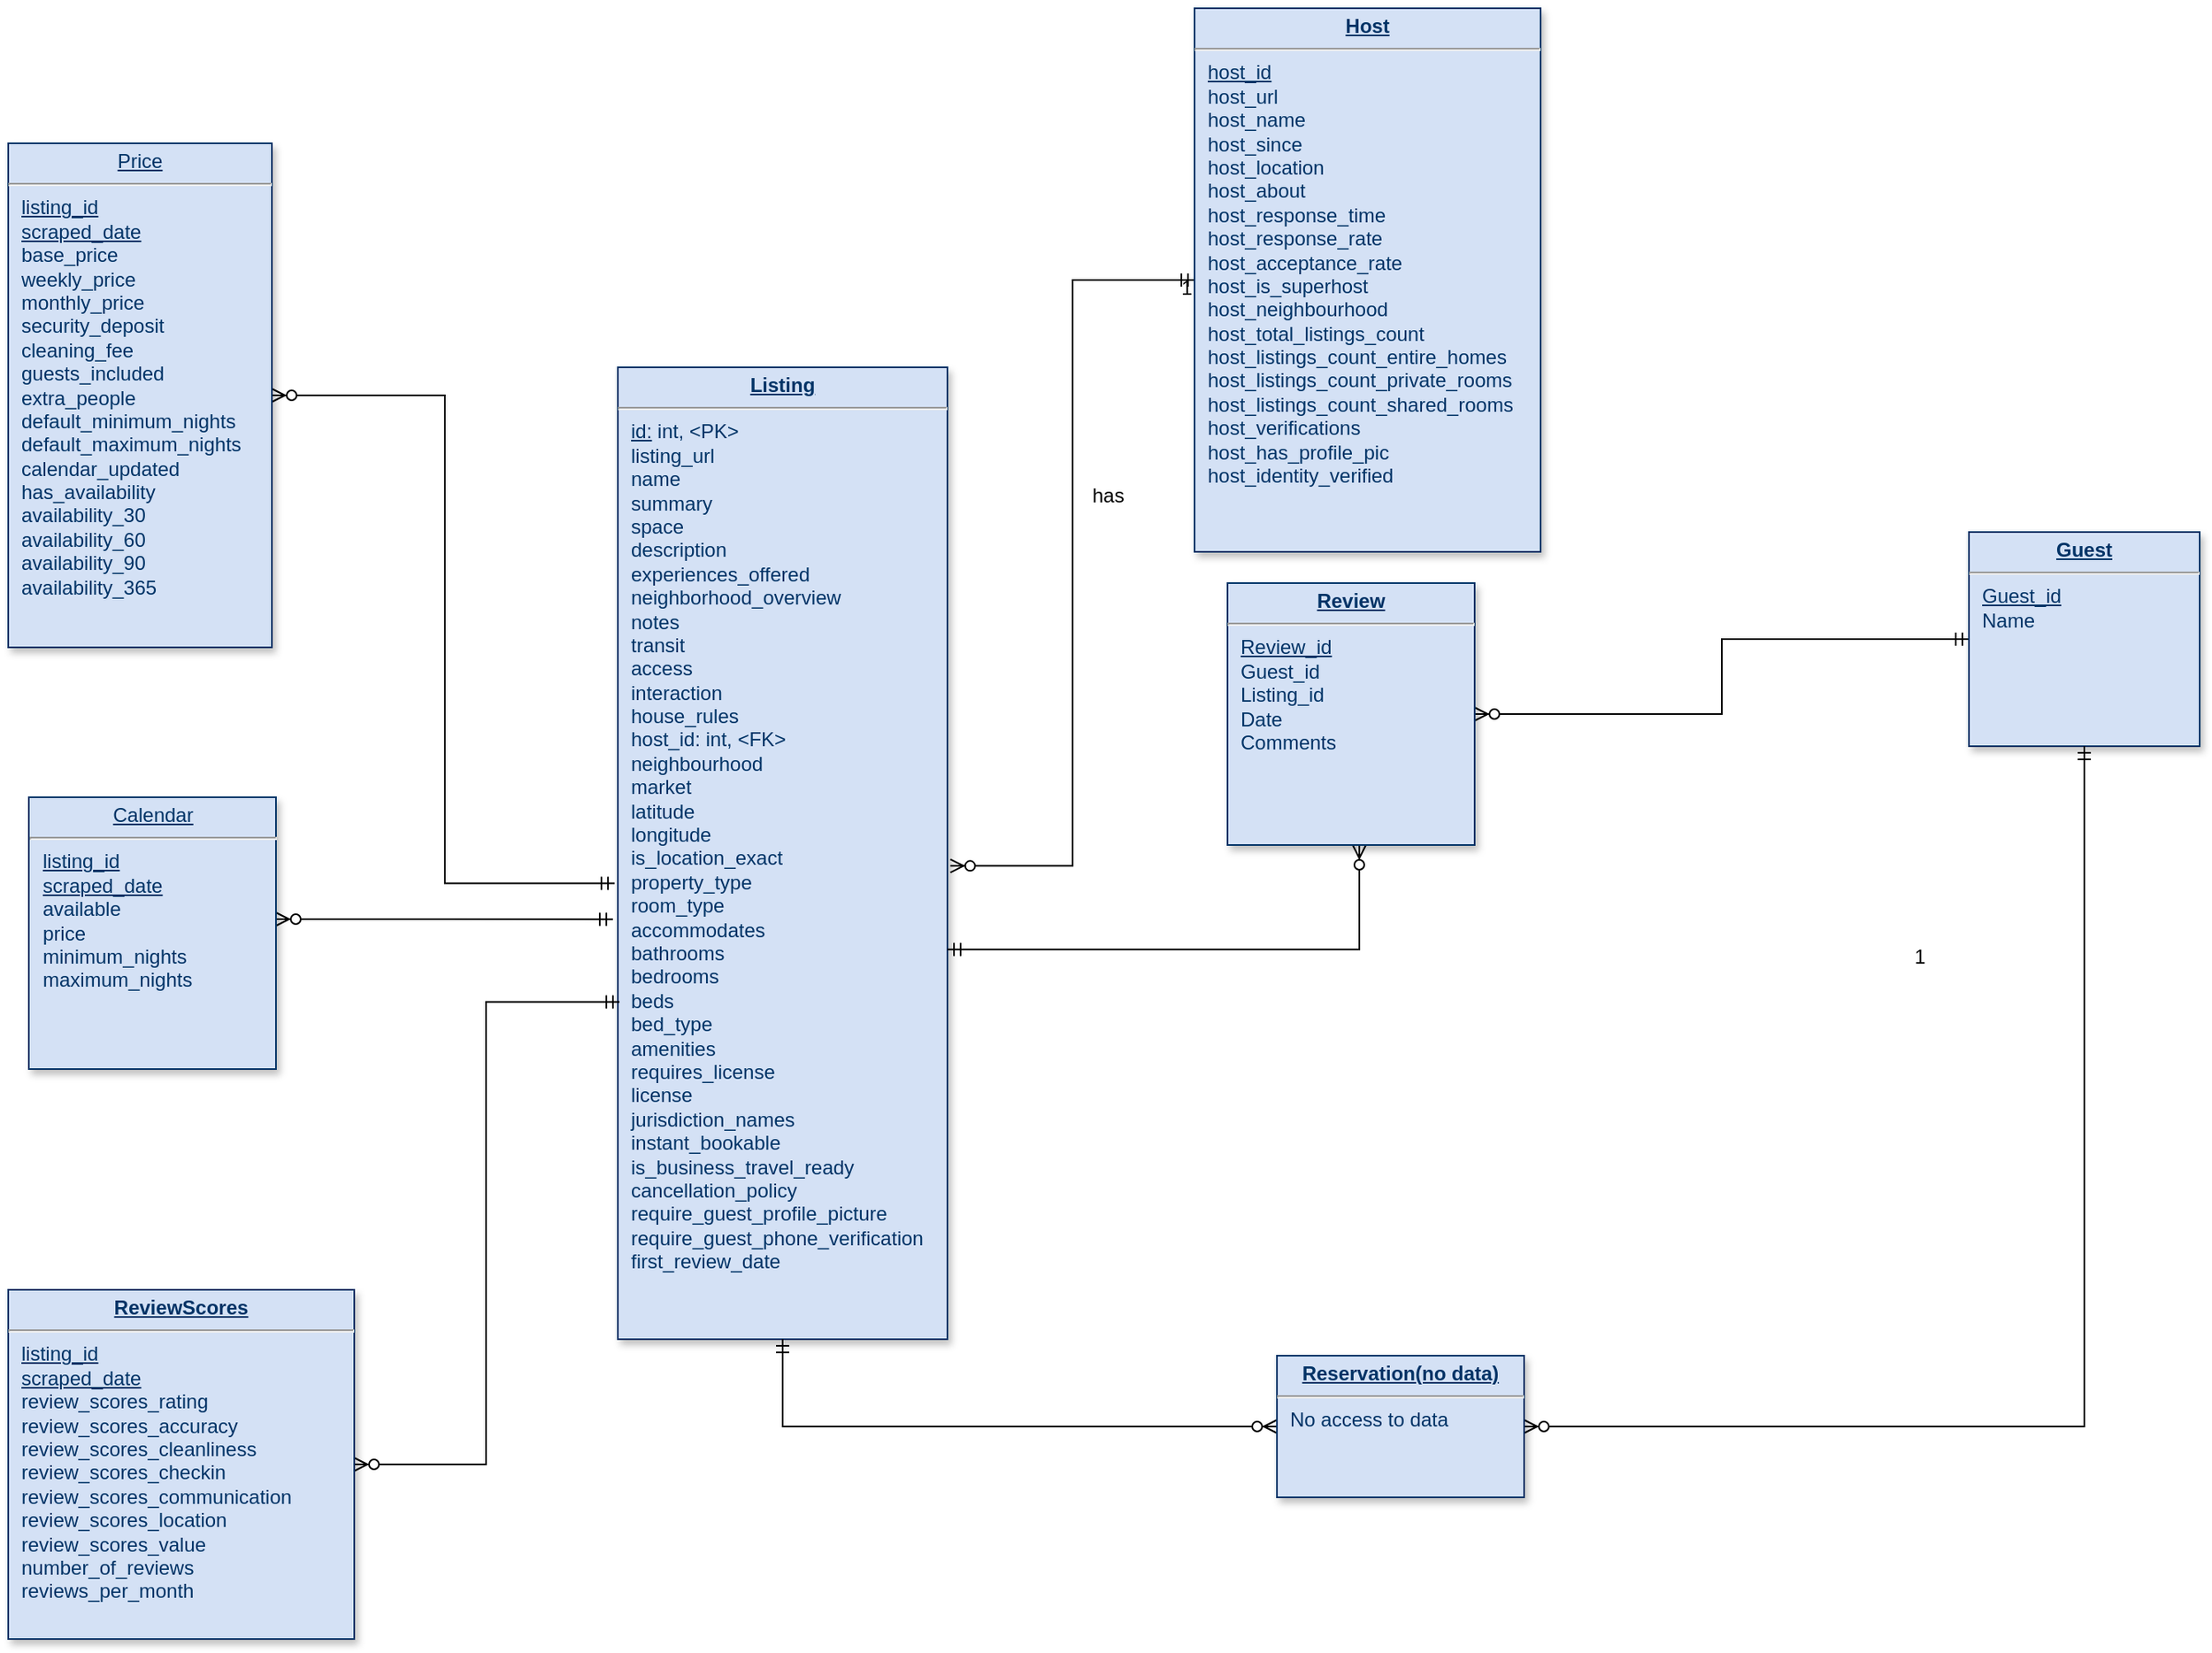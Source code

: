 <mxfile pages="1" version="11.2.3" type="github"><diagram name="Page-1" id="efa7a0a1-bf9b-a30e-e6df-94a7791c09e9"><mxGraphModel dx="1694" dy="452" grid="1" gridSize="10" guides="1" tooltips="1" connect="1" arrows="1" fold="1" page="1" pageScale="1" pageWidth="826" pageHeight="1169" background="#ffffff" math="0" shadow="0"><root><mxCell id="0"/><mxCell id="1" parent="0"/><mxCell id="lqqPhRJmZ2Nz2HQKzQpE-115" style="rounded=0;orthogonalLoop=1;jettySize=auto;html=1;entryX=1.009;entryY=0.513;entryDx=0;entryDy=0;entryPerimeter=0;edgeStyle=elbowEdgeStyle;startArrow=ERmandOne;startFill=0;endArrow=ERzeroToMany;endFill=1;" parent="1" source="19" target="25" edge="1"><mxGeometry relative="1" as="geometry"/></mxCell><mxCell id="19" value="&lt;p style=&quot;margin: 0px ; margin-top: 4px ; text-align: center ; text-decoration: underline&quot;&gt;&lt;strong&gt;Host&lt;/strong&gt;&lt;/p&gt;&lt;hr&gt;&lt;p style=&quot;margin: 0px ; margin-left: 8px&quot;&gt;&lt;u&gt;host_id&lt;/u&gt;&lt;/p&gt;&lt;p style=&quot;margin: 0px ; margin-left: 8px&quot;&gt;&lt;u&gt;&lt;/u&gt;&lt;/p&gt;&lt;p style=&quot;margin: 0px ; margin-left: 8px&quot;&gt;host_url&lt;/p&gt;&lt;p style=&quot;margin: 0px ; margin-left: 8px&quot;&gt;host_name&lt;/p&gt;&lt;p style=&quot;margin: 0px ; margin-left: 8px&quot;&gt;host_since&lt;/p&gt;&lt;p style=&quot;margin: 0px ; margin-left: 8px&quot;&gt;host_location&lt;/p&gt;&lt;p style=&quot;margin: 0px ; margin-left: 8px&quot;&gt;host_about&lt;/p&gt;&lt;p style=&quot;margin: 0px ; margin-left: 8px&quot;&gt;host_response_time&lt;/p&gt;&lt;p style=&quot;margin: 0px ; margin-left: 8px&quot;&gt;host_response_rate&lt;/p&gt;&lt;p style=&quot;margin: 0px ; margin-left: 8px&quot;&gt;host_acceptance_rate&lt;/p&gt;&lt;p style=&quot;margin: 0px ; margin-left: 8px&quot;&gt;host_is_superhost&lt;/p&gt;&lt;p style=&quot;margin: 0px ; margin-left: 8px&quot;&gt;host_neighbourhood&lt;/p&gt;&lt;p style=&quot;margin: 0px ; margin-left: 8px&quot;&gt;host_total_listings_count&lt;/p&gt;&lt;p style=&quot;margin: 0px ; margin-left: 8px&quot;&gt;host_listings_count_entire_homes&lt;/p&gt;&lt;p style=&quot;margin: 0px ; margin-left: 8px&quot;&gt;host_listings_count_private_rooms&lt;/p&gt;&lt;p style=&quot;margin: 0px ; margin-left: 8px&quot;&gt;host_listings_count_shared_rooms&lt;/p&gt;&lt;p style=&quot;margin: 0px ; margin-left: 8px&quot;&gt;host_verifications&lt;/p&gt;&lt;p style=&quot;margin: 0px ; margin-left: 8px&quot;&gt;host_has_profile_pic&lt;/p&gt;&lt;p style=&quot;margin: 0px ; margin-left: 8px&quot;&gt;host_identity_verified&lt;/p&gt;&lt;p style=&quot;margin: 0px ; margin-left: 8px&quot;&gt;&lt;br&gt;&lt;/p&gt;&lt;p style=&quot;margin: 0px ; margin-left: 8px&quot;&gt;&lt;br&gt;&lt;/p&gt;&lt;p style=&quot;margin: 0px ; margin-left: 8px&quot;&gt;&lt;br&gt;&lt;/p&gt;&lt;p style=&quot;margin: 0px ; margin-left: 8px&quot;&gt;&lt;br&gt;&lt;/p&gt;&lt;p style=&quot;margin: 0px ; margin-left: 8px&quot;&gt;&lt;br&gt;&lt;/p&gt;&lt;div&gt;&lt;br&gt;&lt;/div&gt;&lt;div&gt;&lt;br&gt;&lt;/div&gt;" style="verticalAlign=top;align=left;overflow=fill;fontSize=12;fontFamily=Helvetica;html=1;strokeColor=#003366;shadow=1;fillColor=#D4E1F5;fontColor=#003366" parent="1" vertex="1"><mxGeometry x="320" y="22" width="210" height="330" as="geometry"/></mxCell><mxCell id="25" value="&lt;p style=&quot;margin: 0px ; margin-top: 4px ; text-align: center ; text-decoration: underline&quot;&gt;&lt;strong&gt;Listing&lt;/strong&gt;&lt;/p&gt;&lt;hr&gt;&lt;p style=&quot;margin: 0px ; margin-left: 8px&quot;&gt;&lt;u&gt;id:&lt;/u&gt; int, &amp;lt;PK&amp;gt;&lt;/p&gt;&lt;p style=&quot;margin: 0px ; margin-left: 8px&quot;&gt;listing_url&lt;br&gt;&lt;/p&gt;&lt;p style=&quot;margin: 0px ; margin-left: 8px&quot;&gt;&lt;span&gt;name&lt;/span&gt;&lt;br&gt;&lt;/p&gt;&lt;p style=&quot;margin: 0px ; margin-left: 8px&quot;&gt;&lt;span&gt;summary&lt;/span&gt;&lt;/p&gt;&lt;p style=&quot;margin: 0px ; margin-left: 8px&quot;&gt;&lt;span&gt;&lt;/span&gt;&lt;/p&gt;&lt;p style=&quot;margin: 0px ; margin-left: 8px&quot;&gt;space&lt;/p&gt;&lt;p style=&quot;margin: 0px ; margin-left: 8px&quot;&gt;description&lt;/p&gt;&lt;p style=&quot;margin: 0px ; margin-left: 8px&quot;&gt;experiences_offered&lt;/p&gt;&lt;p style=&quot;margin: 0px ; margin-left: 8px&quot;&gt;neighborhood_overview&lt;/p&gt;&lt;p style=&quot;margin: 0px ; margin-left: 8px&quot;&gt;notes&lt;/p&gt;&lt;p style=&quot;margin: 0px ; margin-left: 8px&quot;&gt;transit&lt;/p&gt;&lt;p style=&quot;margin: 0px ; margin-left: 8px&quot;&gt;access&lt;/p&gt;&lt;p style=&quot;margin: 0px ; margin-left: 8px&quot;&gt;interaction&lt;/p&gt;&lt;p style=&quot;margin: 0px ; margin-left: 8px&quot;&gt;house_rules&lt;/p&gt;&lt;p style=&quot;margin: 0px ; margin-left: 8px&quot;&gt;host_id: int, &amp;lt;FK&amp;gt;&lt;/p&gt;&lt;p style=&quot;margin: 0px ; margin-left: 8px&quot;&gt;neighbourhood&lt;/p&gt;&lt;p style=&quot;margin: 0px ; margin-left: 8px&quot;&gt;market&lt;/p&gt;&lt;p style=&quot;margin: 0px ; margin-left: 8px&quot;&gt;latitude&lt;/p&gt;&lt;p style=&quot;margin: 0px ; margin-left: 8px&quot;&gt;longitude&lt;/p&gt;&lt;p style=&quot;margin: 0px ; margin-left: 8px&quot;&gt;is_location_exact&lt;/p&gt;&lt;p style=&quot;margin: 0px ; margin-left: 8px&quot;&gt;property_type&lt;/p&gt;&lt;p style=&quot;margin: 0px ; margin-left: 8px&quot;&gt;room_type&lt;/p&gt;&lt;p style=&quot;margin: 0px ; margin-left: 8px&quot;&gt;accommodates&lt;/p&gt;&lt;p style=&quot;margin: 0px ; margin-left: 8px&quot;&gt;bathrooms&lt;/p&gt;&lt;p style=&quot;margin: 0px ; margin-left: 8px&quot;&gt;bedrooms&lt;/p&gt;&lt;p style=&quot;margin: 0px ; margin-left: 8px&quot;&gt;beds&lt;/p&gt;&lt;p style=&quot;margin: 0px ; margin-left: 8px&quot;&gt;bed_type&lt;/p&gt;&lt;p style=&quot;margin: 0px ; margin-left: 8px&quot;&gt;amenities&lt;/p&gt;&lt;p style=&quot;margin: 0px ; margin-left: 8px&quot;&gt;requires_license&lt;/p&gt;&lt;p style=&quot;margin: 0px ; margin-left: 8px&quot;&gt;license&lt;/p&gt;&lt;p style=&quot;margin: 0px ; margin-left: 8px&quot;&gt;jurisdiction_names&lt;/p&gt;&lt;p style=&quot;margin: 0px ; margin-left: 8px&quot;&gt;instant_bookable&lt;br&gt;&lt;/p&gt;&lt;p style=&quot;margin: 0px ; margin-left: 8px&quot;&gt;is_business_travel_ready&lt;/p&gt;&lt;p style=&quot;margin: 0px ; margin-left: 8px&quot;&gt;cancellation_policy&lt;/p&gt;&lt;p style=&quot;margin: 0px ; margin-left: 8px&quot;&gt;require_guest_profile_picture&lt;/p&gt;&lt;p style=&quot;margin: 0px ; margin-left: 8px&quot;&gt;require_guest_phone_verification&lt;/p&gt;&lt;p style=&quot;margin: 0px ; margin-left: 8px&quot;&gt;first_review_date&lt;br&gt;&lt;/p&gt;&lt;div&gt;&lt;br&gt;&lt;/div&gt;&lt;div&gt;&lt;br&gt;&lt;/div&gt;&lt;div&gt;&lt;br&gt;&lt;/div&gt;&lt;div&gt;&lt;br&gt;&lt;/div&gt;&lt;p style=&quot;margin: 0px ; margin-left: 8px&quot;&gt;&lt;br&gt;&lt;/p&gt;&lt;div&gt;&lt;br&gt;&lt;/div&gt;&lt;p style=&quot;margin: 0px ; margin-left: 8px&quot;&gt;&lt;br&gt;&lt;/p&gt;&lt;div&gt;&lt;br&gt;&lt;/div&gt;&lt;div&gt;&lt;br&gt;&lt;/div&gt;&lt;div&gt;&lt;br&gt;&lt;/div&gt;&lt;div&gt;&lt;br&gt;&lt;/div&gt;&lt;div&gt;&lt;br&gt;&lt;/div&gt;&lt;div&gt;&lt;br&gt;&lt;/div&gt;&lt;div&gt;&lt;br&gt;&lt;/div&gt;&lt;div&gt;&lt;br&gt;&lt;/div&gt;&lt;div&gt;&lt;br&gt;&lt;/div&gt;&lt;div&gt;&lt;br&gt;&lt;/div&gt;&lt;p style=&quot;margin: 0px ; margin-left: 8px&quot;&gt;&lt;br&gt;&lt;/p&gt;&lt;div&gt;&lt;br&gt;&lt;/div&gt;&lt;div&gt;&lt;br&gt;&lt;/div&gt;&lt;div&gt;&lt;br&gt;&lt;/div&gt;&lt;div&gt;&lt;br&gt;&lt;/div&gt;&lt;div&gt;&lt;br&gt;&lt;/div&gt;&lt;div&gt;&lt;br&gt;&lt;/div&gt;&lt;div&gt;&lt;br&gt;&lt;/div&gt;&lt;div&gt;&lt;br&gt;&lt;/div&gt;&lt;div&gt;&lt;br&gt;&lt;/div&gt;&lt;div&gt;&lt;br&gt;&lt;/div&gt;&lt;div&gt;&lt;br&gt;&lt;/div&gt;&lt;div&gt;&lt;br&gt;&lt;/div&gt;&lt;p style=&quot;margin: 0px ; margin-left: 8px&quot;&gt;&lt;br&gt;&lt;/p&gt;&lt;p style=&quot;margin: 0px ; margin-left: 8px&quot;&gt;&lt;br&gt;&lt;/p&gt;&lt;p style=&quot;margin: 0px ; margin-left: 8px&quot;&gt;&lt;br&gt;&lt;/p&gt;&lt;p style=&quot;margin: 0px ; margin-left: 8px&quot;&gt;&lt;br&gt;&lt;/p&gt;&lt;p style=&quot;margin: 0px ; margin-left: 8px&quot;&gt;&lt;br&gt;&lt;/p&gt;&lt;p style=&quot;margin: 0px ; margin-left: 8px&quot;&gt;&lt;br&gt;&lt;/p&gt;&lt;div&gt;&lt;br&gt;&lt;/div&gt;&lt;div&gt;&lt;br&gt;&lt;/div&gt;&lt;p style=&quot;margin: 0px ; margin-left: 8px&quot;&gt;&lt;br&gt;&lt;/p&gt;&lt;p style=&quot;margin: 0px ; margin-left: 8px&quot;&gt;&lt;br&gt;&lt;/p&gt;&lt;p style=&quot;margin: 0px ; margin-left: 8px&quot;&gt;&lt;br&gt;&lt;/p&gt;&lt;div&gt;&lt;br&gt;&lt;/div&gt;&lt;p style=&quot;margin: 0px ; margin-left: 8px&quot;&gt;&lt;br&gt;&lt;/p&gt;&lt;p style=&quot;margin: 0px ; margin-left: 8px&quot;&gt;&lt;br&gt;&lt;/p&gt;&lt;div&gt;&lt;br&gt;&lt;/div&gt;&lt;div&gt;&lt;br&gt;&lt;/div&gt;&lt;p style=&quot;margin: 0px ; margin-left: 8px&quot;&gt;&lt;br&gt;&lt;/p&gt;&lt;div&gt;&lt;br&gt;&lt;/div&gt;&lt;p style=&quot;margin: 0px ; margin-left: 8px&quot;&gt;&lt;br&gt;&lt;/p&gt;&lt;div&gt;&lt;br&gt;&lt;/div&gt;&lt;div&gt;&lt;br&gt;&lt;/div&gt;&lt;div&gt;&lt;br&gt;&lt;/div&gt;&lt;p style=&quot;margin: 0px ; margin-left: 8px&quot;&gt;&lt;br&gt;&lt;/p&gt;&lt;div&gt;&lt;br&gt;&lt;/div&gt;&lt;div&gt;&lt;span&gt;&lt;br&gt;&lt;/span&gt;&lt;/div&gt;&lt;p style=&quot;margin: 0px ; margin-left: 8px&quot;&gt;&lt;br&gt;&lt;/p&gt;&lt;div&gt;&lt;br&gt;&lt;/div&gt;&lt;p style=&quot;margin: 0px ; margin-left: 8px&quot;&gt;&lt;br&gt;&lt;/p&gt;" style="verticalAlign=top;align=left;overflow=fill;fontSize=12;fontFamily=Helvetica;html=1;strokeColor=#003366;shadow=1;fillColor=#D4E1F5;fontColor=#003366" parent="1" vertex="1"><mxGeometry x="-30" y="240" width="200" height="590" as="geometry"/></mxCell><mxCell id="lqqPhRJmZ2Nz2HQKzQpE-125" style="edgeStyle=elbowEdgeStyle;rounded=0;orthogonalLoop=1;jettySize=auto;html=1;entryX=1;entryY=0.5;entryDx=0;entryDy=0;startArrow=ERmandOne;startFill=0;endArrow=ERzeroToMany;endFill=1;" parent="1" source="35" target="lqqPhRJmZ2Nz2HQKzQpE-124" edge="1"><mxGeometry relative="1" as="geometry"/></mxCell><mxCell id="35" value="&lt;p style=&quot;margin: 0px ; margin-top: 4px ; text-align: center ; text-decoration: underline&quot;&gt;&lt;strong&gt;Guest&lt;/strong&gt;&lt;/p&gt;&lt;hr&gt;&lt;p style=&quot;margin: 0px ; margin-left: 8px&quot;&gt;&lt;u&gt;Guest_id&lt;/u&gt;&lt;/p&gt;&lt;p style=&quot;margin: 0px ; margin-left: 8px&quot;&gt;Name&lt;/p&gt;&lt;p style=&quot;margin: 0px ; margin-left: 8px&quot;&gt;&lt;br&gt;&lt;/p&gt;" style="verticalAlign=top;align=left;overflow=fill;fontSize=12;fontFamily=Helvetica;html=1;strokeColor=#003366;shadow=1;fillColor=#D4E1F5;fontColor=#003366" parent="1" vertex="1"><mxGeometry x="790" y="340" width="140" height="130" as="geometry"/></mxCell><mxCell id="lqqPhRJmZ2Nz2HQKzQpE-117" style="edgeStyle=elbowEdgeStyle;rounded=0;orthogonalLoop=1;jettySize=auto;html=1;entryX=-0.015;entryY=0.568;entryDx=0;entryDy=0;startArrow=ERzeroToMany;startFill=1;endArrow=ERmandOne;endFill=0;entryPerimeter=0;" parent="1" source="lqqPhRJmZ2Nz2HQKzQpE-114" target="25" edge="1"><mxGeometry relative="1" as="geometry"><Array as="points"><mxPoint x="-140" y="575"/><mxPoint x="-70" y="575"/><mxPoint x="-110" y="610"/><mxPoint x="-252" y="590"/><mxPoint x="-210" y="610"/><mxPoint x="-120" y="590"/><mxPoint x="100" y="1030"/><mxPoint x="105" y="900"/></Array></mxGeometry></mxCell><mxCell id="lqqPhRJmZ2Nz2HQKzQpE-114" value="&lt;p style=&quot;margin: 0px ; margin-top: 4px ; text-align: center ; text-decoration: underline&quot;&gt;&lt;span style=&quot;text-align: left&quot;&gt;Calendar&lt;/span&gt;&lt;br&gt;&lt;/p&gt;&lt;hr&gt;&lt;p style=&quot;margin: 0px 0px 0px 8px&quot;&gt;&lt;u&gt;&lt;span&gt;listing_id&lt;/span&gt;&lt;br&gt;&lt;/u&gt;&lt;/p&gt;&lt;p style=&quot;margin: 0px 0px 0px 8px&quot;&gt;&lt;u&gt;scraped_date&lt;/u&gt;&lt;br&gt;&lt;/p&gt;&lt;p style=&quot;margin: 0px 0px 0px 8px&quot;&gt;available&lt;/p&gt;&lt;p style=&quot;margin: 0px 0px 0px 8px&quot;&gt;price&lt;/p&gt;&lt;p style=&quot;margin: 0px 0px 0px 8px&quot;&gt;minimum_nights&lt;/p&gt;&lt;p style=&quot;margin: 0px 0px 0px 8px&quot;&gt;maximum_nights&lt;/p&gt;&lt;p style=&quot;margin: 0px 0px 0px 8px&quot;&gt;&lt;br&gt;&lt;/p&gt;&lt;p style=&quot;margin: 0px 0px 0px 8px&quot;&gt;&lt;br&gt;&lt;/p&gt;&lt;div&gt;&lt;br&gt;&lt;/div&gt;&lt;div&gt;&lt;br&gt;&lt;/div&gt;" style="verticalAlign=top;align=left;overflow=fill;fontSize=12;fontFamily=Helvetica;html=1;strokeColor=#003366;shadow=1;fillColor=#D4E1F5;fontColor=#003366" parent="1" vertex="1"><mxGeometry x="-387.5" y="501" width="150" height="165" as="geometry"/></mxCell><mxCell id="lqqPhRJmZ2Nz2HQKzQpE-116" value="has" style="text;html=1;resizable=0;points=[];autosize=1;align=left;verticalAlign=top;spacingTop=-4;" parent="1" vertex="1"><mxGeometry x="256" y="308" width="30" height="20" as="geometry"/></mxCell><mxCell id="lqqPhRJmZ2Nz2HQKzQpE-120" value="1" style="text;html=1;resizable=0;points=[];autosize=1;align=left;verticalAlign=top;spacingTop=-4;" parent="1" vertex="1"><mxGeometry x="310" y="182" width="20" height="20" as="geometry"/></mxCell><mxCell id="lqqPhRJmZ2Nz2HQKzQpE-129" style="edgeStyle=elbowEdgeStyle;rounded=0;orthogonalLoop=1;jettySize=auto;html=1;entryX=1;entryY=0.599;entryDx=0;entryDy=0;entryPerimeter=0;startArrow=ERzeroToMany;startFill=1;endArrow=ERmandOne;endFill=0;" parent="1" source="lqqPhRJmZ2Nz2HQKzQpE-124" target="25" edge="1"><mxGeometry relative="1" as="geometry"><Array as="points"><mxPoint x="420" y="420"/></Array></mxGeometry></mxCell><mxCell id="lqqPhRJmZ2Nz2HQKzQpE-124" value="&lt;p style=&quot;margin: 0px ; margin-top: 4px ; text-align: center ; text-decoration: underline&quot;&gt;&lt;strong&gt;Review&lt;/strong&gt;&lt;/p&gt;&lt;hr&gt;&lt;p style=&quot;margin: 0px ; margin-left: 8px&quot;&gt;&lt;u&gt;Review_id&lt;/u&gt;&lt;/p&gt;&lt;p style=&quot;margin: 0px ; margin-left: 8px&quot;&gt;Guest_id&lt;/p&gt;&lt;p style=&quot;margin: 0px ; margin-left: 8px&quot;&gt;Listing_id&lt;/p&gt;&lt;p style=&quot;margin: 0px ; margin-left: 8px&quot;&gt;Date&lt;/p&gt;&lt;p style=&quot;margin: 0px ; margin-left: 8px&quot;&gt;Comments&lt;/p&gt;&lt;p style=&quot;margin: 0px ; margin-left: 8px&quot;&gt;&lt;br&gt;&lt;/p&gt;" style="verticalAlign=top;align=left;overflow=fill;fontSize=12;fontFamily=Helvetica;html=1;strokeColor=#003366;shadow=1;fillColor=#D4E1F5;fontColor=#003366" parent="1" vertex="1"><mxGeometry x="340" y="371" width="150" height="159" as="geometry"/></mxCell><mxCell id="lqqPhRJmZ2Nz2HQKzQpE-127" value="1" style="text;html=1;resizable=0;points=[];autosize=1;align=left;verticalAlign=top;spacingTop=-4;" parent="1" vertex="1"><mxGeometry x="755" y="588" width="20" height="20" as="geometry"/></mxCell><mxCell id="Lq-QsG5f6IQwvaMi2bJ0-45" style="edgeStyle=orthogonalEdgeStyle;rounded=0;orthogonalLoop=1;jettySize=auto;html=1;entryX=0.005;entryY=0.653;entryDx=0;entryDy=0;entryPerimeter=0;startArrow=ERzeroToMany;startFill=1;endArrow=ERmandOne;endFill=0;" parent="1" source="Lq-QsG5f6IQwvaMi2bJ0-36" target="25" edge="1"><mxGeometry relative="1" as="geometry"/></mxCell><mxCell id="Lq-QsG5f6IQwvaMi2bJ0-36" value="&lt;p style=&quot;margin: 0px ; margin-top: 4px ; text-align: center ; text-decoration: underline&quot;&gt;&lt;strong&gt;ReviewScores&lt;/strong&gt;&lt;/p&gt;&lt;hr&gt;&lt;p style=&quot;margin: 0px 0px 0px 8px&quot;&gt;&lt;span&gt;&lt;u&gt;listing_id&lt;/u&gt;&lt;/span&gt;&lt;/p&gt;&lt;p style=&quot;margin: 0px ; margin-left: 8px&quot;&gt;&lt;span&gt;&lt;u&gt;scraped_date&lt;/u&gt;&lt;/span&gt;&lt;/p&gt;&lt;p style=&quot;margin: 0px ; margin-left: 8px&quot;&gt;review_scores_rating&lt;/p&gt;&lt;p style=&quot;margin: 0px ; margin-left: 8px&quot;&gt;review_scores_accuracy&lt;/p&gt;&lt;p style=&quot;margin: 0px ; margin-left: 8px&quot;&gt;review_scores_cleanliness&lt;/p&gt;&lt;p style=&quot;margin: 0px ; margin-left: 8px&quot;&gt;review_scores_checkin&lt;/p&gt;&lt;p style=&quot;margin: 0px ; margin-left: 8px&quot;&gt;review_scores_communication&lt;/p&gt;&lt;p style=&quot;margin: 0px ; margin-left: 8px&quot;&gt;review_scores_location&lt;/p&gt;&lt;p style=&quot;margin: 0px ; margin-left: 8px&quot;&gt;review_scores_value&lt;/p&gt;&lt;p style=&quot;margin: 0px ; margin-left: 8px&quot;&gt;number_of_reviews&lt;br&gt;&lt;/p&gt;&lt;p style=&quot;margin: 0px ; margin-left: 8px&quot;&gt;reviews_per_month&lt;br&gt;&lt;/p&gt;" style="verticalAlign=top;align=left;overflow=fill;fontSize=12;fontFamily=Helvetica;html=1;strokeColor=#003366;shadow=1;fillColor=#D4E1F5;fontColor=#003366" parent="1" vertex="1"><mxGeometry x="-400" y="800" width="210" height="212" as="geometry"/></mxCell><mxCell id="Lq-QsG5f6IQwvaMi2bJ0-42" style="edgeStyle=orthogonalEdgeStyle;rounded=0;orthogonalLoop=1;jettySize=auto;html=1;exitX=0;exitY=0.5;exitDx=0;exitDy=0;entryX=0.5;entryY=1;entryDx=0;entryDy=0;startArrow=ERzeroToMany;startFill=1;endArrow=ERmandOne;endFill=0;" parent="1" source="Lq-QsG5f6IQwvaMi2bJ0-40" target="25" edge="1"><mxGeometry relative="1" as="geometry"/></mxCell><mxCell id="Lq-QsG5f6IQwvaMi2bJ0-47" style="edgeStyle=orthogonalEdgeStyle;rounded=0;orthogonalLoop=1;jettySize=auto;html=1;exitX=1;exitY=0.5;exitDx=0;exitDy=0;entryX=0.5;entryY=1;entryDx=0;entryDy=0;startArrow=ERzeroToMany;startFill=1;endArrow=ERmandOne;endFill=0;" parent="1" source="Lq-QsG5f6IQwvaMi2bJ0-40" target="35" edge="1"><mxGeometry relative="1" as="geometry"/></mxCell><mxCell id="Lq-QsG5f6IQwvaMi2bJ0-40" value="&lt;p style=&quot;margin: 0px ; margin-top: 4px ; text-align: center ; text-decoration: underline&quot;&gt;&lt;b&gt;Reservation(no data)&lt;/b&gt;&lt;/p&gt;&lt;hr&gt;&lt;p style=&quot;margin: 0px ; margin-left: 8px&quot;&gt;No access to data&lt;/p&gt;" style="verticalAlign=top;align=left;overflow=fill;fontSize=12;fontFamily=Helvetica;html=1;strokeColor=#003366;shadow=1;fillColor=#D4E1F5;fontColor=#003366" parent="1" vertex="1"><mxGeometry x="370" y="840" width="150" height="86" as="geometry"/></mxCell><mxCell id="Lq-QsG5f6IQwvaMi2bJ0-44" style="edgeStyle=orthogonalEdgeStyle;rounded=0;orthogonalLoop=1;jettySize=auto;html=1;entryX=-0.01;entryY=0.531;entryDx=0;entryDy=0;entryPerimeter=0;startArrow=ERzeroToMany;startFill=1;endArrow=ERmandOne;endFill=0;" parent="1" source="Lq-QsG5f6IQwvaMi2bJ0-43" target="25" edge="1"><mxGeometry relative="1" as="geometry"/></mxCell><mxCell id="Lq-QsG5f6IQwvaMi2bJ0-43" value="&lt;p style=&quot;margin: 0px ; margin-top: 4px ; text-align: center ; text-decoration: underline&quot;&gt;&lt;span style=&quot;text-align: left&quot;&gt;Price&lt;/span&gt;&lt;br&gt;&lt;/p&gt;&lt;hr&gt;&lt;p style=&quot;margin: 0px 0px 0px 8px&quot;&gt;&lt;span&gt;&lt;u&gt;listing_id&lt;/u&gt;&lt;/span&gt;&lt;br&gt;&lt;/p&gt;&lt;p style=&quot;margin: 0px 0px 0px 8px&quot;&gt;&lt;u&gt;scraped_date&lt;/u&gt;&lt;/p&gt;&lt;p style=&quot;margin: 0px 0px 0px 8px&quot;&gt;base_price&lt;/p&gt;&lt;p style=&quot;margin: 0px 0px 0px 8px&quot;&gt;weekly_price&lt;/p&gt;&lt;p style=&quot;margin: 0px 0px 0px 8px&quot;&gt;monthly_price&lt;/p&gt;&lt;p style=&quot;margin: 0px 0px 0px 8px&quot;&gt;security_deposit&lt;/p&gt;&lt;p style=&quot;margin: 0px 0px 0px 8px&quot;&gt;cleaning_fee&lt;/p&gt;&lt;p style=&quot;margin: 0px 0px 0px 8px&quot;&gt;guests_included&lt;/p&gt;&lt;p style=&quot;margin: 0px 0px 0px 8px&quot;&gt;extra_people&lt;/p&gt;&lt;p style=&quot;margin: 0px 0px 0px 8px&quot;&gt;default_minimum_nights&lt;/p&gt;&lt;p style=&quot;margin: 0px 0px 0px 8px&quot;&gt;default_maximum_nights&lt;/p&gt;&lt;p style=&quot;margin: 0px 0px 0px 8px&quot;&gt;calendar_updated&lt;/p&gt;&lt;p style=&quot;margin: 0px 0px 0px 8px&quot;&gt;has_availability&lt;span style=&quot;white-space: pre&quot;&gt;&#9;&lt;/span&gt;&lt;/p&gt;&lt;p style=&quot;margin: 0px 0px 0px 8px&quot;&gt;availability_30&lt;span style=&quot;white-space: pre&quot;&gt;&#9;&lt;/span&gt;&lt;/p&gt;&lt;p style=&quot;margin: 0px 0px 0px 8px&quot;&gt;availability_60&lt;span style=&quot;white-space: pre&quot;&gt;&#9;&lt;/span&gt;&lt;/p&gt;&lt;p style=&quot;margin: 0px 0px 0px 8px&quot;&gt;availability_90&lt;span style=&quot;white-space: pre&quot;&gt;&#9;&lt;/span&gt;&lt;/p&gt;&lt;p style=&quot;margin: 0px 0px 0px 8px&quot;&gt;availability_365&lt;/p&gt;&lt;p style=&quot;margin: 0px 0px 0px 8px&quot;&gt;&lt;br&gt;&lt;/p&gt;&lt;div&gt;&lt;br&gt;&lt;/div&gt;&lt;div&gt;&lt;br&gt;&lt;/div&gt;" style="verticalAlign=top;align=left;overflow=fill;fontSize=12;fontFamily=Helvetica;html=1;strokeColor=#003366;shadow=1;fillColor=#D4E1F5;fontColor=#003366" parent="1" vertex="1"><mxGeometry x="-400" y="104" width="160" height="306" as="geometry"/></mxCell></root></mxGraphModel></diagram></mxfile>